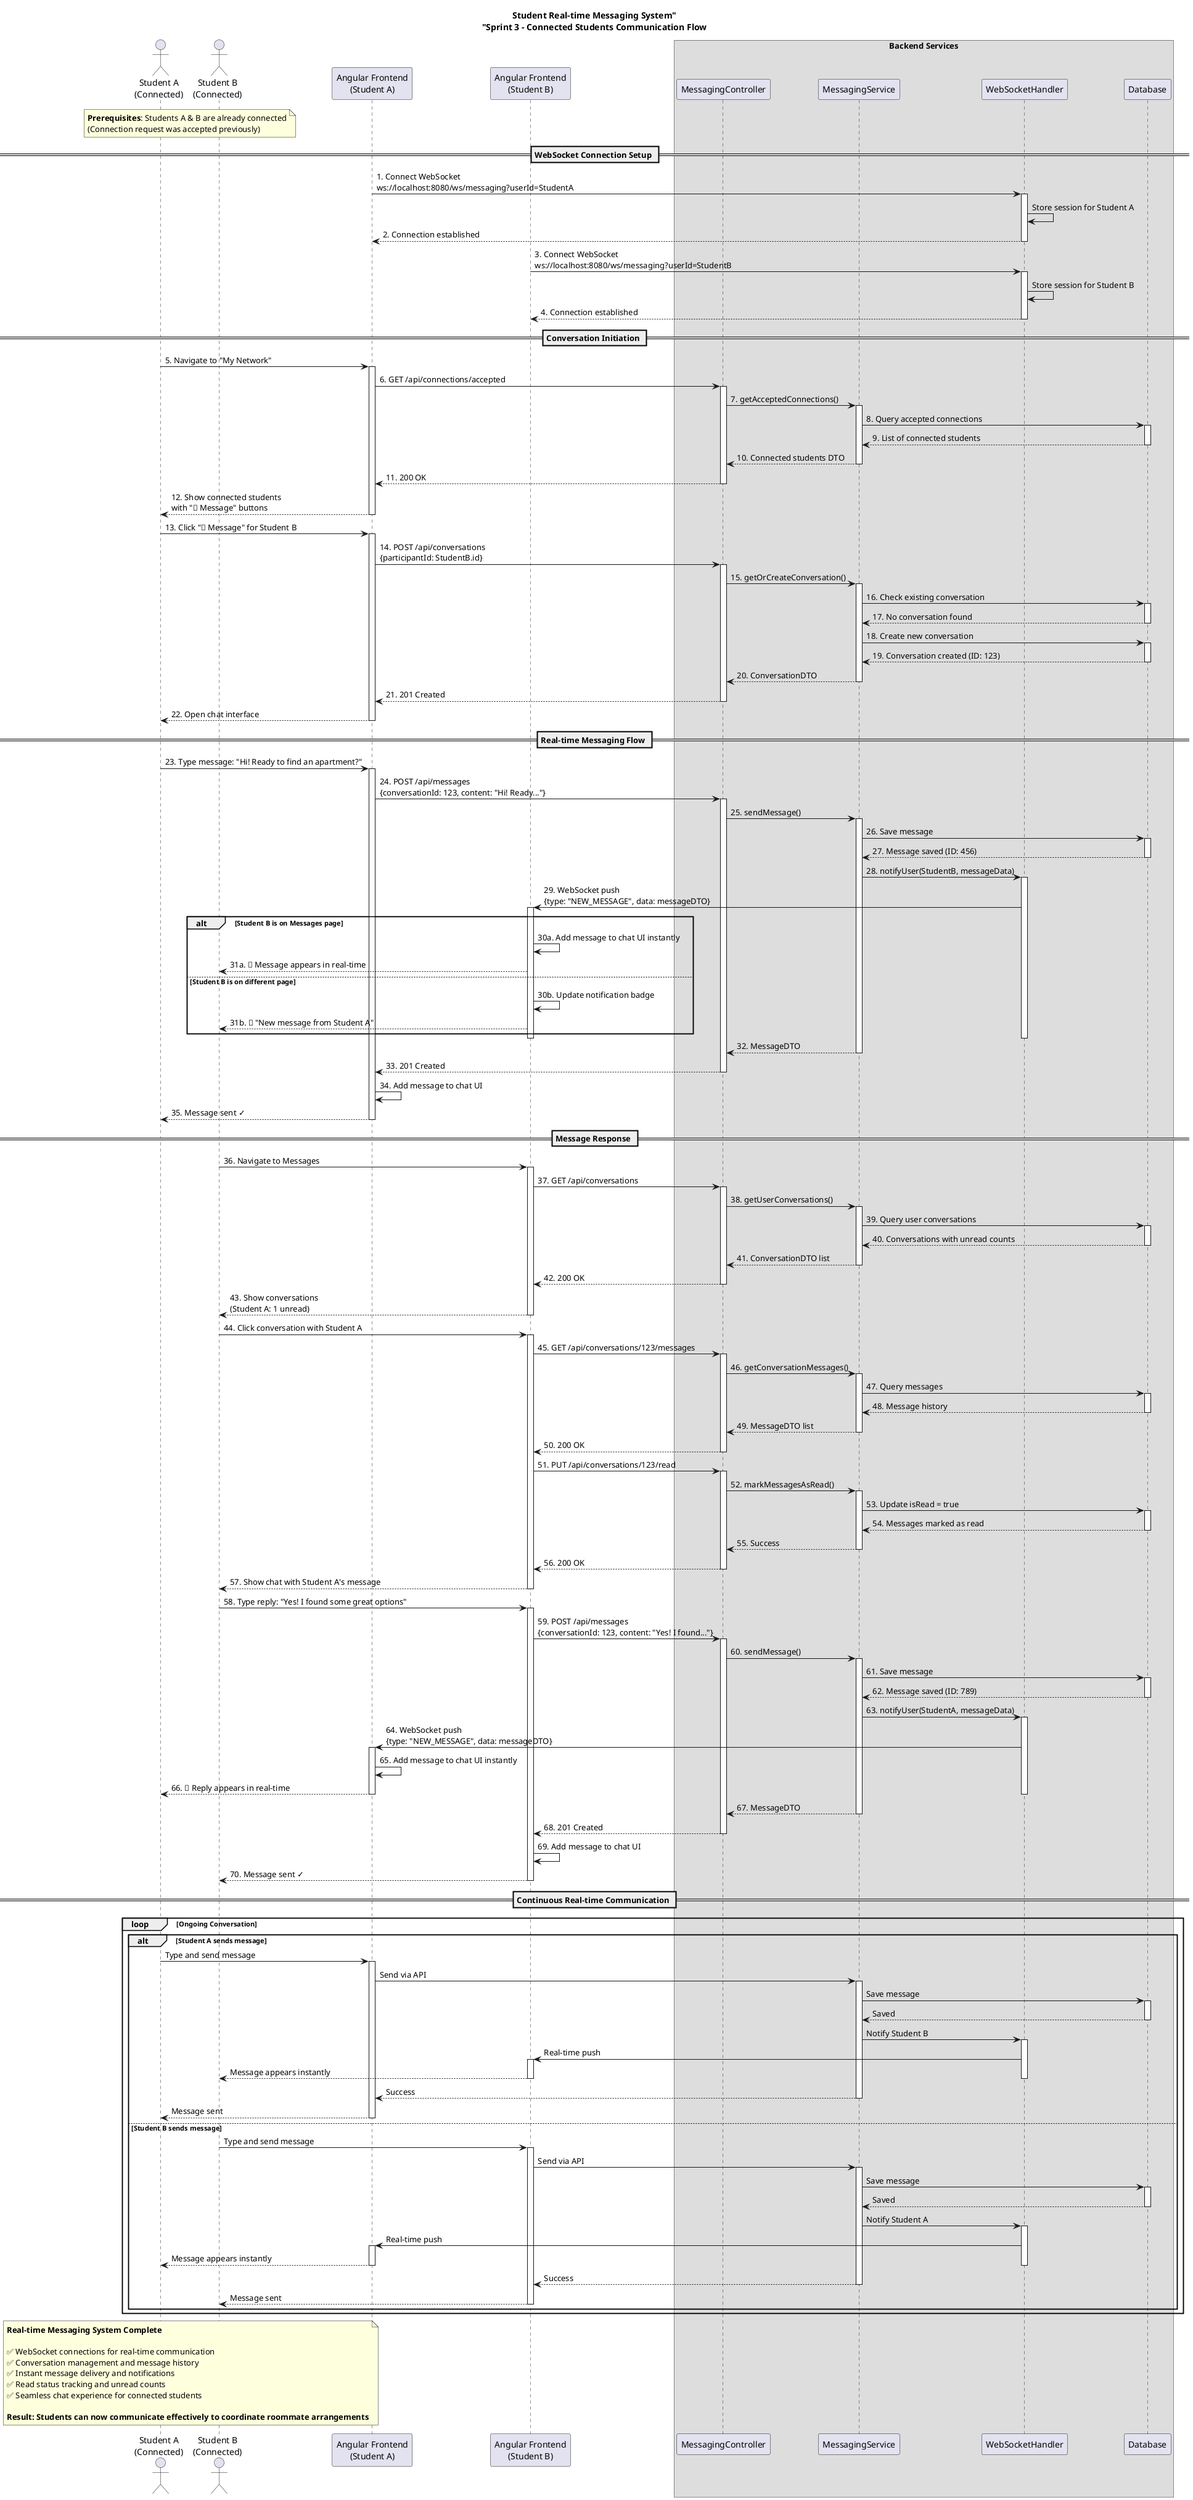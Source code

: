 @startuml
title "Student Real-time Messaging System"\n"Sprint 3 - Connected Students Communication Flow"

!define STUDENT1_COLOR #E3F2FD
!define STUDENT2_COLOR #F3E5F5
!define BACKEND_COLOR #E8F5E9
!define WEBSOCKET_COLOR #FFF3E0

actor "Student A\n(Connected)" as StudentA
actor "Student B\n(Connected)" as StudentB
participant "Angular Frontend\n(Student A)" as FrontendA
participant "Angular Frontend\n(Student B)" as FrontendB

box "Backend Services"
    participant "MessagingController" as Controller
    participant "MessagingService" as Service
    participant "WebSocketHandler" as WSHandler
    participant "Database" as DB
end box

note over StudentA, StudentB
    **Prerequisites**: Students A & B are already connected
    (Connection request was accepted previously)
end note

== WebSocket Connection Setup ==

FrontendA -> WSHandler: 1. Connect WebSocket\nws://localhost:8080/ws/messaging?userId=StudentA
activate WSHandler
WSHandler -> WSHandler: Store session for Student A
WSHandler --> FrontendA: 2. Connection established
deactivate WSHandler

FrontendB -> WSHandler: 3. Connect WebSocket\nws://localhost:8080/ws/messaging?userId=StudentB
activate WSHandler
WSHandler -> WSHandler: Store session for Student B
WSHandler --> FrontendB: 4. Connection established
deactivate WSHandler

== Conversation Initiation ==

StudentA -> FrontendA: 5. Navigate to "My Network"
activate FrontendA

FrontendA -> Controller: 6. GET /api/connections/accepted
activate Controller

Controller -> Service: 7. getAcceptedConnections()
activate Service

Service -> DB: 8. Query accepted connections
activate DB
DB --> Service: 9. List of connected students
deactivate DB

Service --> Controller: 10. Connected students DTO
deactivate Service

Controller --> FrontendA: 11. 200 OK
deactivate Controller

FrontendA --> StudentA: 12. Show connected students\nwith "💬 Message" buttons
deactivate FrontendA

StudentA -> FrontendA: 13. Click "💬 Message" for Student B
activate FrontendA

FrontendA -> Controller: 14. POST /api/conversations\n{participantId: StudentB.id}
activate Controller

Controller -> Service: 15. getOrCreateConversation()
activate Service

Service -> DB: 16. Check existing conversation
activate DB
DB --> Service: 17. No conversation found
deactivate DB

Service -> DB: 18. Create new conversation
activate DB
DB --> Service: 19. Conversation created (ID: 123)
deactivate DB

Service --> Controller: 20. ConversationDTO
deactivate Service

Controller --> FrontendA: 21. 201 Created
deactivate Controller

FrontendA --> StudentA: 22. Open chat interface
deactivate FrontendA

== Real-time Messaging Flow ==

StudentA -> FrontendA: 23. Type message: "Hi! Ready to find an apartment?"
activate FrontendA

FrontendA -> Controller: 24. POST /api/messages\n{conversationId: 123, content: "Hi! Ready..."}
activate Controller

Controller -> Service: 25. sendMessage()
activate Service

Service -> DB: 26. Save message
activate DB
DB --> Service: 27. Message saved (ID: 456)
deactivate DB

Service -> WSHandler: 28. notifyUser(StudentB, messageData)
activate WSHandler

WSHandler -> FrontendB: 29. WebSocket push\n{type: "NEW_MESSAGE", data: messageDTO}
activate FrontendB

alt Student B is on Messages page
    FrontendB -> FrontendB: 30a. Add message to chat UI instantly
    FrontendB --> StudentB: 31a. 💬 Message appears in real-time
else Student B is on different page
    FrontendB -> FrontendB: 30b. Update notification badge
    FrontendB --> StudentB: 31b. 🔔 "New message from Student A"
end

deactivate FrontendB
deactivate WSHandler

Service --> Controller: 32. MessageDTO
deactivate Service

Controller --> FrontendA: 33. 201 Created
deactivate Controller

FrontendA -> FrontendA: 34. Add message to chat UI
FrontendA --> StudentA: 35. Message sent ✓
deactivate FrontendA

== Message Response ==

StudentB -> FrontendB: 36. Navigate to Messages
activate FrontendB

FrontendB -> Controller: 37. GET /api/conversations
activate Controller

Controller -> Service: 38. getUserConversations()
activate Service

Service -> DB: 39. Query user conversations
activate DB
DB --> Service: 40. Conversations with unread counts
deactivate DB

Service --> Controller: 41. ConversationDTO list
deactivate Service

Controller --> FrontendB: 42. 200 OK
deactivate Controller

FrontendB --> StudentB: 43. Show conversations\n(Student A: 1 unread)
deactivate FrontendB

StudentB -> FrontendB: 44. Click conversation with Student A
activate FrontendB

FrontendB -> Controller: 45. GET /api/conversations/123/messages
activate Controller

Controller -> Service: 46. getConversationMessages()
activate Service

Service -> DB: 47. Query messages
activate DB
DB --> Service: 48. Message history
deactivate DB

Service --> Controller: 49. MessageDTO list
deactivate Service

Controller --> FrontendB: 50. 200 OK
deactivate Controller

FrontendB -> Controller: 51. PUT /api/conversations/123/read
activate Controller

Controller -> Service: 52. markMessagesAsRead()
activate Service

Service -> DB: 53. Update isRead = true
activate DB
DB --> Service: 54. Messages marked as read
deactivate DB

Service --> Controller: 55. Success
deactivate Service

Controller --> FrontendB: 56. 200 OK
deactivate Controller

FrontendB --> StudentB: 57. Show chat with Student A's message
deactivate FrontendB

StudentB -> FrontendB: 58. Type reply: "Yes! I found some great options"
activate FrontendB

FrontendB -> Controller: 59. POST /api/messages\n{conversationId: 123, content: "Yes! I found..."}
activate Controller

Controller -> Service: 60. sendMessage()
activate Service

Service -> DB: 61. Save message
activate DB
DB --> Service: 62. Message saved (ID: 789)
deactivate DB

Service -> WSHandler: 63. notifyUser(StudentA, messageData)
activate WSHandler

WSHandler -> FrontendA: 64. WebSocket push\n{type: "NEW_MESSAGE", data: messageDTO}
activate FrontendA
FrontendA -> FrontendA: 65. Add message to chat UI instantly
FrontendA --> StudentA: 66. 💬 Reply appears in real-time
deactivate FrontendA

deactivate WSHandler

Service --> Controller: 67. MessageDTO
deactivate Service

Controller --> FrontendB: 68. 201 Created
deactivate Controller

FrontendB -> FrontendB: 69. Add message to chat UI
FrontendB --> StudentB: 70. Message sent ✓
deactivate FrontendB

== Continuous Real-time Communication ==

loop Ongoing Conversation
    alt Student A sends message
        StudentA -> FrontendA: Type and send message
        activate FrontendA
        FrontendA -> Service: Send via API
        activate Service
        Service -> DB: Save message
        activate DB
        DB --> Service: Saved
        deactivate DB
        Service -> WSHandler: Notify Student B
        activate WSHandler
        WSHandler -> FrontendB: Real-time push
        activate FrontendB
        FrontendB --> StudentB: Message appears instantly
        deactivate FrontendB
        deactivate WSHandler
        Service --> FrontendA: Success
        deactivate Service
        FrontendA --> StudentA: Message sent
        deactivate FrontendA
    else Student B sends message
        StudentB -> FrontendB: Type and send message
        activate FrontendB
        FrontendB -> Service: Send via API
        activate Service
        Service -> DB: Save message
        activate DB
        DB --> Service: Saved
        deactivate DB
        Service -> WSHandler: Notify Student A
        activate WSHandler
        WSHandler -> FrontendA: Real-time push
        activate FrontendA
        FrontendA --> StudentA: Message appears instantly
        deactivate FrontendA
        deactivate WSHandler
        Service --> FrontendB: Success
        deactivate Service
        FrontendB --> StudentB: Message sent
        deactivate FrontendB
    end
end

note over StudentA, StudentB
    **Real-time Messaging System Complete**
    
    ✅ WebSocket connections for real-time communication
    ✅ Conversation management and message history
    ✅ Instant message delivery and notifications
    ✅ Read status tracking and unread counts
    ✅ Seamless chat experience for connected students
    
    **Result: Students can now communicate effectively to coordinate roommate arrangements**
end note

@enduml 